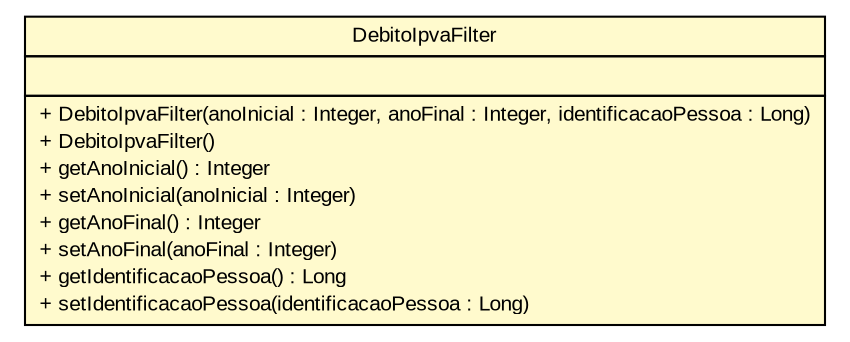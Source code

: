 #!/usr/local/bin/dot
#
# Class diagram 
# Generated by UMLGraph version R5_6 (http://www.umlgraph.org/)
#

digraph G {
	edge [fontname="arial",fontsize=10,labelfontname="arial",labelfontsize=10];
	node [fontname="arial",fontsize=10,shape=plaintext];
	nodesep=0.25;
	ranksep=0.5;
	// br.gov.to.sefaz.arr.dare.service.filter.DebitoIpvaFilter
	c70551 [label=<<table title="br.gov.to.sefaz.arr.dare.service.filter.DebitoIpvaFilter" border="0" cellborder="1" cellspacing="0" cellpadding="2" port="p" bgcolor="lemonChiffon" href="./DebitoIpvaFilter.html">
		<tr><td><table border="0" cellspacing="0" cellpadding="1">
<tr><td align="center" balign="center"> DebitoIpvaFilter </td></tr>
		</table></td></tr>
		<tr><td><table border="0" cellspacing="0" cellpadding="1">
<tr><td align="left" balign="left">  </td></tr>
		</table></td></tr>
		<tr><td><table border="0" cellspacing="0" cellpadding="1">
<tr><td align="left" balign="left"> + DebitoIpvaFilter(anoInicial : Integer, anoFinal : Integer, identificacaoPessoa : Long) </td></tr>
<tr><td align="left" balign="left"> + DebitoIpvaFilter() </td></tr>
<tr><td align="left" balign="left"> + getAnoInicial() : Integer </td></tr>
<tr><td align="left" balign="left"> + setAnoInicial(anoInicial : Integer) </td></tr>
<tr><td align="left" balign="left"> + getAnoFinal() : Integer </td></tr>
<tr><td align="left" balign="left"> + setAnoFinal(anoFinal : Integer) </td></tr>
<tr><td align="left" balign="left"> + getIdentificacaoPessoa() : Long </td></tr>
<tr><td align="left" balign="left"> + setIdentificacaoPessoa(identificacaoPessoa : Long) </td></tr>
		</table></td></tr>
		</table>>, URL="./DebitoIpvaFilter.html", fontname="arial", fontcolor="black", fontsize=10.0];
}

